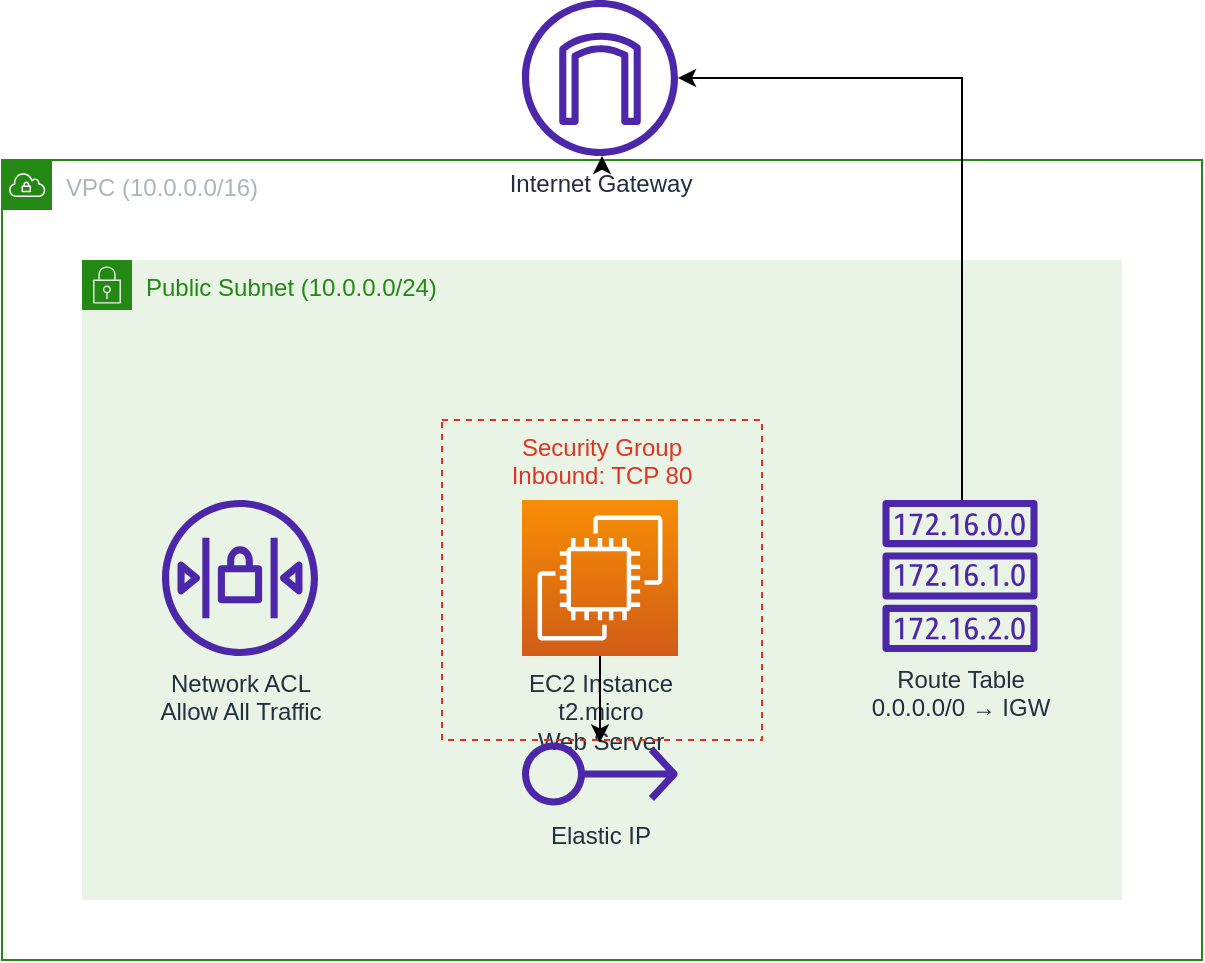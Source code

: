 <mxfile version="21.3.7">
  <diagram name="AWS Architecture" id="aws-architecture">
    <mxGraphModel dx="1422" dy="762" grid="1" gridSize="10" guides="1" tooltips="1" connect="1" arrows="1" fold="1" page="1" pageScale="1" pageWidth="850" pageHeight="1100" math="0" shadow="0">
      <root>
        <mxCell id="0" />
        <mxCell id="1" parent="0" />
        
        <!-- VPC Container -->
        <mxCell id="vpc" value="VPC (10.0.0.0/16)" style="points=[[0,0],[0.25,0],[0.5,0],[0.75,0],[1,0],[1,0.25],[1,0.5],[1,0.75],[1,1],[0.75,1],[0.5,1],[0.25,1],[0,1],[0,0.75],[0,0.5],[0,0.25]];outlineConnect=0;gradientColor=none;html=1;whiteSpace=wrap;fontSize=12;fontStyle=0;container=1;pointerEvents=0;collapsible=0;recursiveResize=0;shape=mxgraph.aws4.group;grIcon=mxgraph.aws4.group_vpc;strokeColor=#248814;fillColor=none;verticalAlign=top;align=left;spacingLeft=30;fontColor=#AAB7B8;dashed=0;" vertex="1" parent="1">
          <mxGeometry x="120" y="120" width="600" height="400" as="geometry" />
        </mxCell>
        
        <!-- Public Subnet -->
        <mxCell id="public_subnet" value="Public Subnet (10.0.0.0/24)" style="points=[[0,0],[0.25,0],[0.5,0],[0.75,0],[1,0],[1,0.25],[1,0.5],[1,0.75],[1,1],[0.75,1],[0.5,1],[0.25,1],[0,1],[0,0.75],[0,0.5],[0,0.25]];outlineConnect=0;gradientColor=none;html=1;whiteSpace=wrap;fontSize=12;fontStyle=0;container=1;pointerEvents=0;collapsible=0;recursiveResize=0;shape=mxgraph.aws4.group;grIcon=mxgraph.aws4.group_security_group;grStroke=0;strokeColor=#248814;fillColor=#E9F3E6;verticalAlign=top;align=left;spacingLeft=30;fontColor=#248814;dashed=0;" vertex="1" parent="vpc">
          <mxGeometry x="40" y="50" width="520" height="320" as="geometry" />
        </mxCell>
        
        <!-- EC2 Instance -->
        <mxCell id="ec2" value="EC2 Instance&#xa;t2.micro&#xa;Web Server" style="sketch=0;points=[[0,0,0],[0.25,0,0],[0.5,0,0],[0.75,0,0],[1,0,0],[0,1,0],[0.25,1,0],[0.5,1,0],[0.75,1,0],[1,1,0],[0,0.25,0],[0,0.5,0],[0,0.75,0],[1,0.25,0],[1,0.5,0],[1,0.75,0]];outlineConnect=0;fontColor=#232F3E;gradientColor=#F78E04;gradientDirection=north;fillColor=#D05C17;strokeColor=#ffffff;dashed=0;verticalLabelPosition=bottom;verticalAlign=top;align=center;html=1;fontSize=12;fontStyle=0;aspect=fixed;shape=mxgraph.aws4.resourceIcon;resIcon=mxgraph.aws4.ec2;" vertex="1" parent="public_subnet">
          <mxGeometry x="220" y="120" width="78" height="78" as="geometry" />
        </mxCell>
        
        <!-- Security Group -->
        <mxCell id="sg" value="Security Group&#xa;Inbound: TCP 80" style="fillColor=none;strokeColor=#DD3522;verticalAlign=top;fontStyle=0;fontColor=#DD3522;whiteSpace=wrap;html=1;dashed=1;" vertex="1" parent="public_subnet">
          <mxGeometry x="180" y="80" width="160" height="160" as="geometry" />
        </mxCell>
        
        <!-- Network ACL -->
        <mxCell id="nacl" value="Network ACL&#xa;Allow All Traffic" style="sketch=0;outlineConnect=0;fontColor=#232F3E;gradientColor=none;fillColor=#4D27AA;strokeColor=none;dashed=0;verticalLabelPosition=bottom;verticalAlign=top;align=center;html=1;fontSize=12;fontStyle=0;aspect=fixed;pointerEvents=1;shape=mxgraph.aws4.network_access_control_list;" vertex="1" parent="public_subnet">
          <mxGeometry x="40" y="120" width="78" height="78" as="geometry" />
        </mxCell>
        
        <!-- Route Table -->
        <mxCell id="rt" value="Route Table&#xa;0.0.0.0/0 → IGW" style="sketch=0;outlineConnect=0;fontColor=#232F3E;gradientColor=none;fillColor=#4D27AA;strokeColor=none;dashed=0;verticalLabelPosition=bottom;verticalAlign=top;align=center;html=1;fontSize=12;fontStyle=0;aspect=fixed;pointerEvents=1;shape=mxgraph.aws4.route_table;" vertex="1" parent="public_subnet">
          <mxGeometry x="400" y="120" width="78" height="76" as="geometry" />
        </mxCell>
        
        <!-- Elastic IP -->
        <mxCell id="eip" value="Elastic IP" style="sketch=0;outlineConnect=0;fontColor=#232F3E;gradientColor=none;fillColor=#4D27AA;strokeColor=none;dashed=0;verticalLabelPosition=bottom;verticalAlign=top;align=center;html=1;fontSize=12;fontStyle=0;aspect=fixed;pointerEvents=1;shape=mxgraph.aws4.elastic_ip_address;" vertex="1" parent="public_subnet">
          <mxGeometry x="220" y="240" width="78" height="34" as="geometry" />
        </mxCell>
        
        <!-- Internet Gateway -->
        <mxCell id="igw" value="Internet Gateway" style="sketch=0;outlineConnect=0;fontColor=#232F3E;gradientColor=none;fillColor=#4D27AA;strokeColor=none;dashed=0;verticalLabelPosition=bottom;verticalAlign=top;align=center;html=1;fontSize=12;fontStyle=0;aspect=fixed;pointerEvents=1;shape=mxgraph.aws4.internet_gateway;" vertex="1" parent="1">
          <mxGeometry x="380" y="40" width="78" height="78" as="geometry" />
        </mxCell>
        
        <!-- Connections -->
        <mxCell id="conn_vpc_igw" style="edgeStyle=orthogonalEdgeStyle;rounded=0;orthogonalLoop=1;jettySize=auto;html=1;" edge="1" parent="1" source="vpc" target="igw">
          <mxGeometry relative="1" as="geometry">
            <Array as="points">
              <mxPoint x="420" y="120" />
              <mxPoint x="420" y="120" />
            </Array>
          </mxGeometry>
        </mxCell>
        
        <mxCell id="conn_rt_igw" style="edgeStyle=orthogonalEdgeStyle;rounded=0;orthogonalLoop=1;jettySize=auto;html=1;" edge="1" parent="1" source="rt" target="igw">
          <mxGeometry relative="1" as="geometry">
            <Array as="points">
              <mxPoint x="600" y="210" />
              <mxPoint x="600" y="80" />
            </Array>
          </mxGeometry>
        </mxCell>
        
        <mxCell id="conn_ec2_eip" style="edgeStyle=orthogonalEdgeStyle;rounded=0;orthogonalLoop=1;jettySize=auto;html=1;" edge="1" parent="1" source="ec2" target="eip">
          <mxGeometry relative="1" as="geometry" />
        </mxCell>
      </root>
    </mxGraphModel>
  </diagram>
</mxfile>
